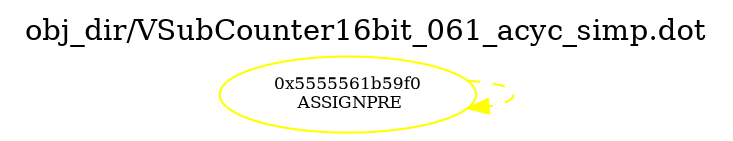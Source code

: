 digraph v3graph {
	graph	[label="obj_dir/VSubCounter16bit_061_acyc_simp.dot",
		 labelloc=t, labeljust=l,
		 //size="7.5,10",
		 rankdir=TB];
	n0	[fontsize=8 label="0x5555561b59f0\n ASSIGNPRE", color=yellow];
	n0 -> n0 [fontsize=8 label="" weight=3 color=yellow style=dashed];
}

